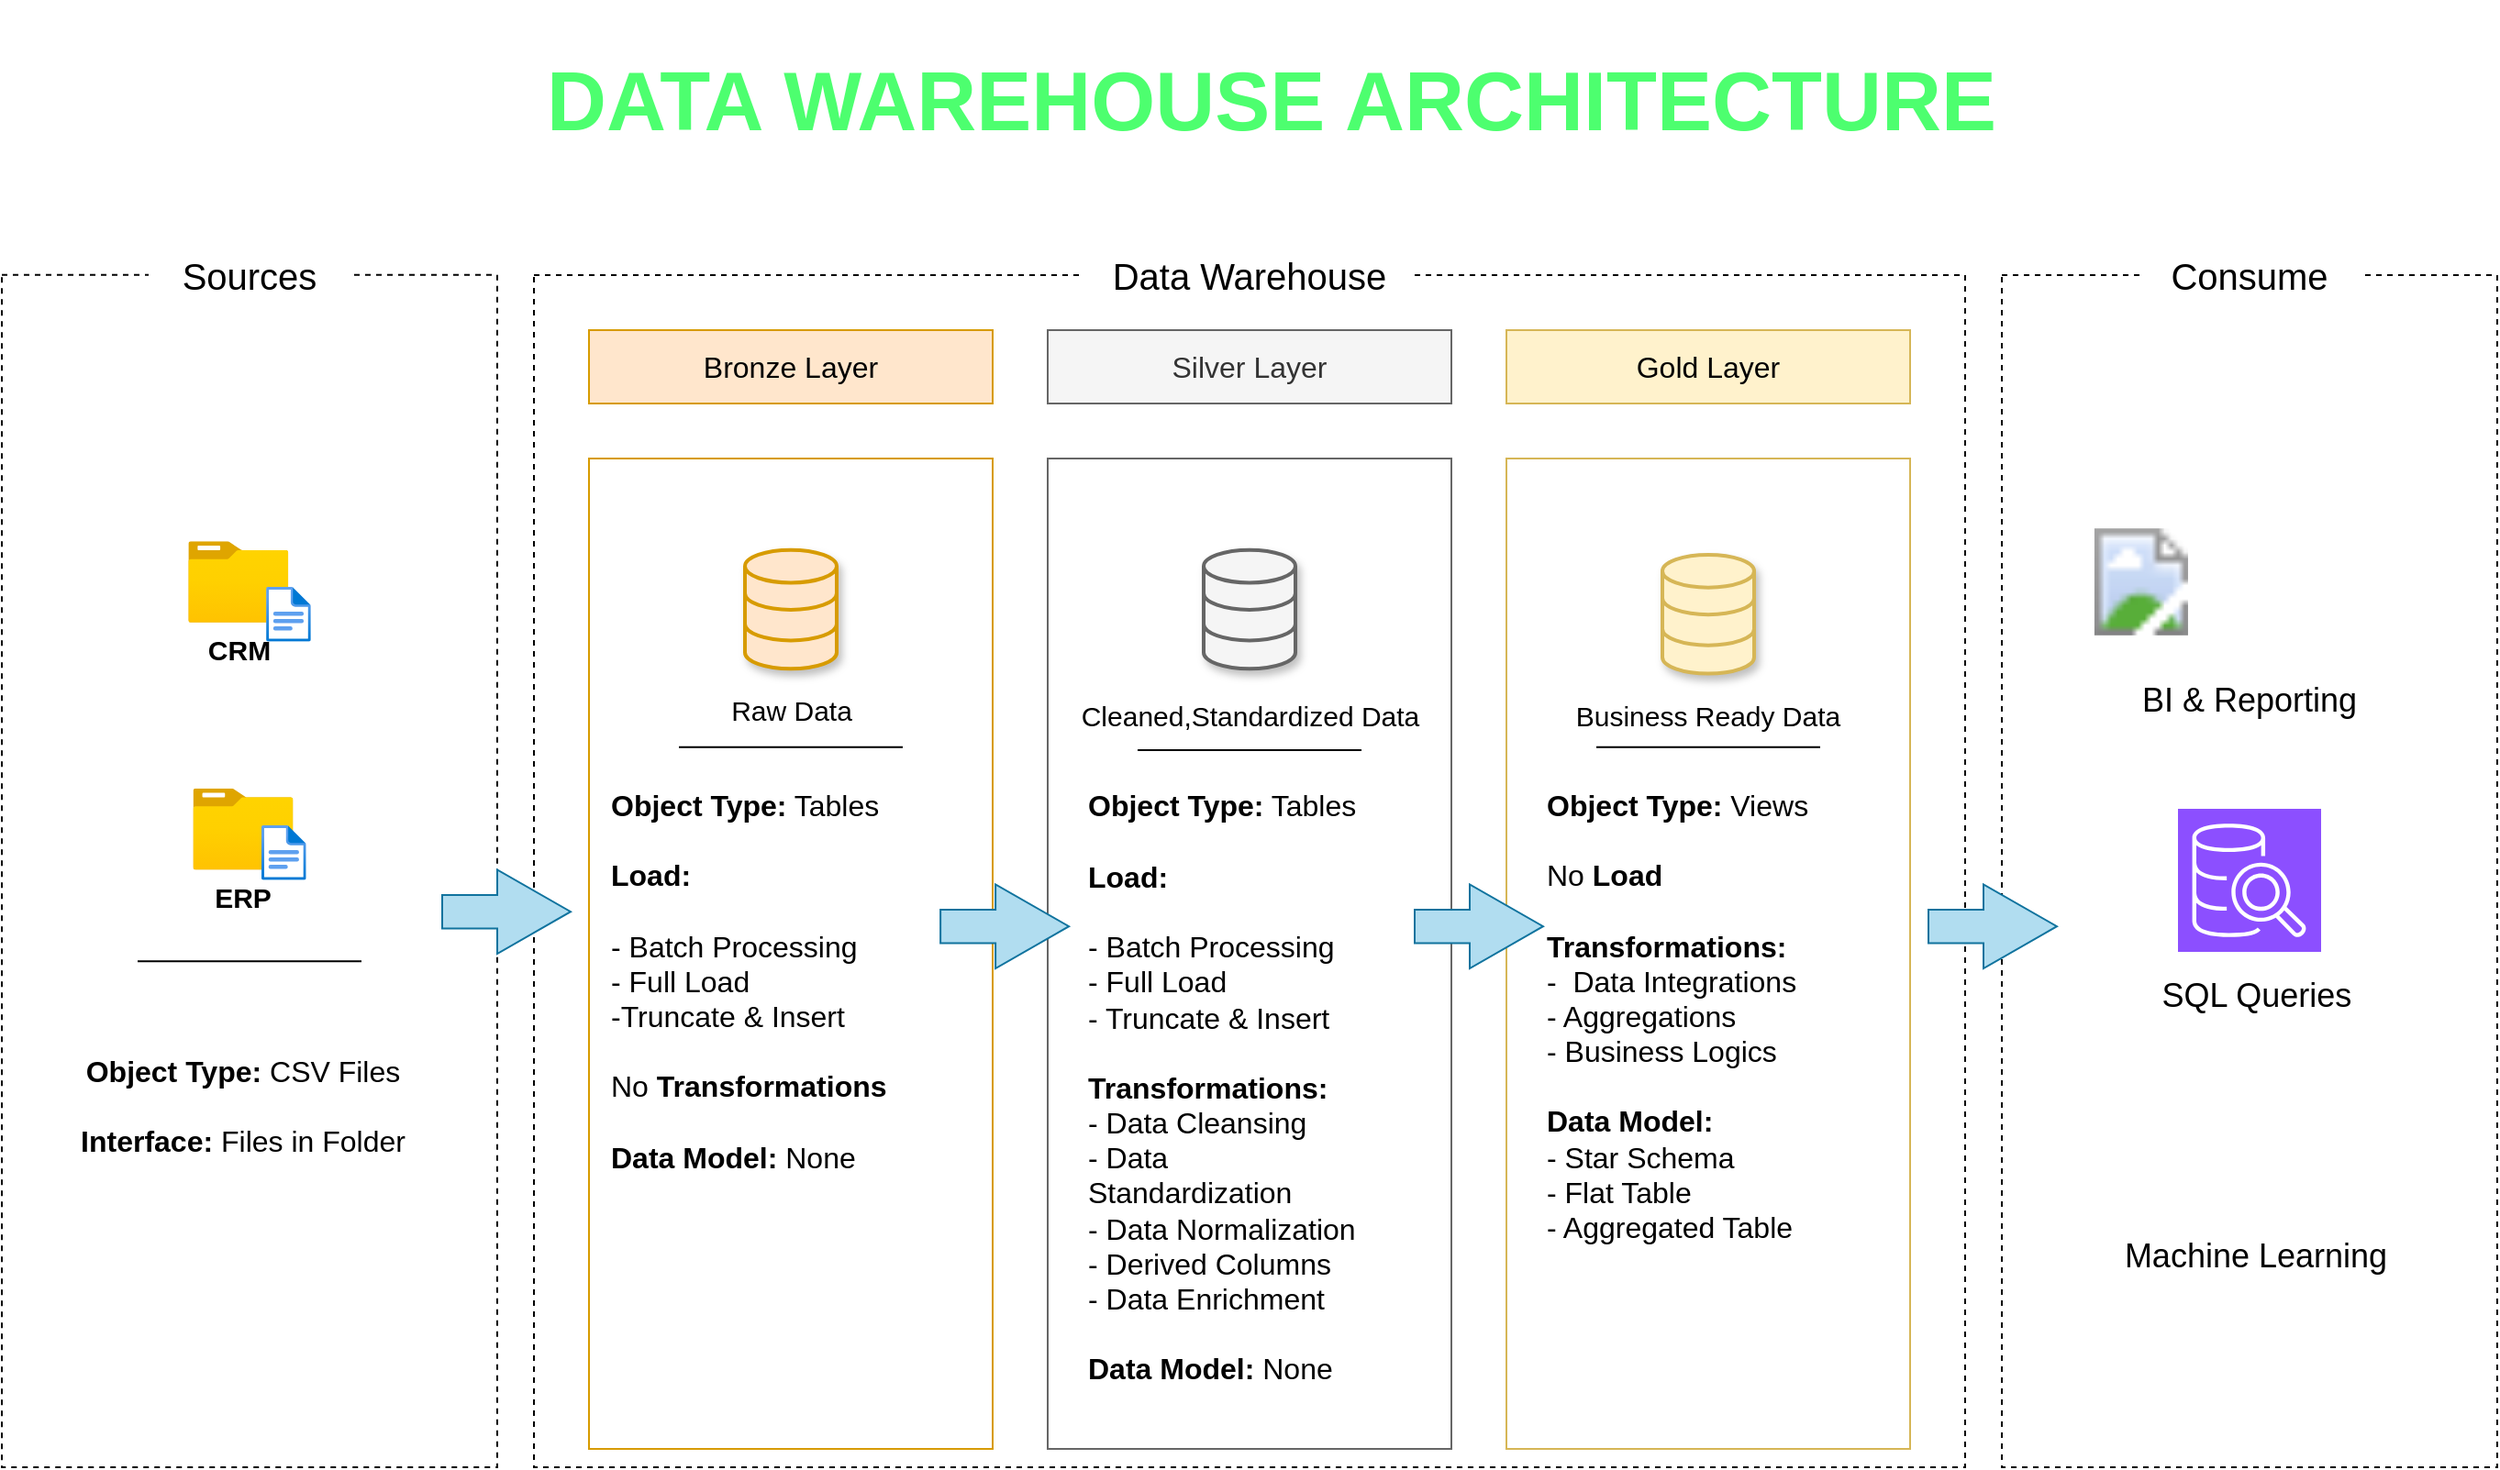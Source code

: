 <mxfile version="27.0.9">
  <diagram name="Page-1" id="UY2ruLLWdDnruDBQR4QM">
    <mxGraphModel dx="1892" dy="1726" grid="1" gridSize="10" guides="1" tooltips="1" connect="1" arrows="1" fold="1" page="1" pageScale="1" pageWidth="850" pageHeight="1100" math="0" shadow="0">
      <root>
        <mxCell id="0" />
        <mxCell id="1" parent="0" />
        <mxCell id="UpZLfn3hApG-5UfVSw03-1" value="" style="rounded=0;whiteSpace=wrap;html=1;fillColor=none;strokeColor=default;dashed=1;" parent="1" vertex="1">
          <mxGeometry x="-50" y="19.88" width="270" height="650.12" as="geometry" />
        </mxCell>
        <mxCell id="BT897vOsI5ZWPlRB8cwh-1" value="" style="rounded=0;whiteSpace=wrap;html=1;fillColor=none;strokeColor=default;dashed=1;" parent="1" vertex="1">
          <mxGeometry x="1040" y="20" width="270" height="650" as="geometry" />
        </mxCell>
        <mxCell id="UpZLfn3hApG-5UfVSw03-3" value="" style="rounded=0;whiteSpace=wrap;html=1;fillColor=none;strokeColor=default;dashed=1;" parent="1" vertex="1">
          <mxGeometry x="240" y="20" width="780" height="650" as="geometry" />
        </mxCell>
        <mxCell id="UpZLfn3hApG-5UfVSw03-2" value="&lt;font style=&quot;color: rgb(0, 0, 0); font-size: 20px;&quot;&gt;Sources&lt;/font&gt;" style="rounded=1;whiteSpace=wrap;html=1;glass=0;strokeColor=none;" parent="1" vertex="1">
          <mxGeometry x="30" width="110" height="40" as="geometry" />
        </mxCell>
        <mxCell id="UpZLfn3hApG-5UfVSw03-5" value="&lt;font style=&quot;color: rgb(0, 0, 0); font-size: 20px;&quot;&gt;Consume&lt;/font&gt;" style="rounded=1;whiteSpace=wrap;html=1;glass=0;strokeColor=none;" parent="1" vertex="1">
          <mxGeometry x="1115" width="120" height="40" as="geometry" />
        </mxCell>
        <mxCell id="UpZLfn3hApG-5UfVSw03-6" value="&lt;font style=&quot;color: rgb(0, 0, 0); font-size: 20px;&quot;&gt;Data Warehouse&lt;/font&gt;" style="rounded=1;whiteSpace=wrap;html=1;glass=0;strokeColor=none;" parent="1" vertex="1">
          <mxGeometry x="540" width="180" height="40" as="geometry" />
        </mxCell>
        <mxCell id="UpZLfn3hApG-5UfVSw03-7" value="&lt;font style=&quot;font-size: 16px;&quot;&gt;Bronze Layer&lt;/font&gt;" style="rounded=0;whiteSpace=wrap;html=1;fillColor=#ffe6cc;strokeColor=#d79b00;" parent="1" vertex="1">
          <mxGeometry x="270" y="50" width="220" height="40" as="geometry" />
        </mxCell>
        <mxCell id="BT897vOsI5ZWPlRB8cwh-3" value="&lt;font style=&quot;font-size: 16px;&quot;&gt;Silver Layer&lt;/font&gt;" style="rounded=0;whiteSpace=wrap;html=1;fillColor=#f5f5f5;strokeColor=#666666;fontColor=#333333;" parent="1" vertex="1">
          <mxGeometry x="520" y="50" width="220" height="40" as="geometry" />
        </mxCell>
        <mxCell id="BT897vOsI5ZWPlRB8cwh-4" value="&lt;font style=&quot;font-size: 16px;&quot;&gt;Gold Layer&lt;/font&gt;" style="rounded=0;whiteSpace=wrap;html=1;fillColor=#fff2cc;strokeColor=#d6b656;" parent="1" vertex="1">
          <mxGeometry x="770" y="50" width="220" height="40" as="geometry" />
        </mxCell>
        <mxCell id="UpZLfn3hApG-5UfVSw03-9" value="" style="rounded=0;whiteSpace=wrap;html=1;fillColor=none;strokeColor=#d79b00;" parent="1" vertex="1">
          <mxGeometry x="270" y="120" width="220" height="540" as="geometry" />
        </mxCell>
        <mxCell id="UpZLfn3hApG-5UfVSw03-13" value="" style="rounded=0;whiteSpace=wrap;html=1;fillColor=none;strokeColor=#d6b656;" parent="1" vertex="1">
          <mxGeometry x="770" y="120" width="220" height="540" as="geometry" />
        </mxCell>
        <mxCell id="UpZLfn3hApG-5UfVSw03-11" value="" style="rounded=0;whiteSpace=wrap;html=1;fillColor=none;fontColor=#333333;strokeColor=#666666;" parent="1" vertex="1">
          <mxGeometry x="520" y="120" width="220" height="540" as="geometry" />
        </mxCell>
        <mxCell id="UpZLfn3hApG-5UfVSw03-15" value="&lt;b&gt;&lt;font style=&quot;font-size: 15px;&quot;&gt;CRM&lt;/font&gt;&lt;/b&gt;" style="image;aspect=fixed;html=1;points=[];align=center;fontSize=12;image=img/lib/azure2/general/Folder_Blank.svg;" parent="1" vertex="1">
          <mxGeometry x="51.59" y="165.09" width="54.64" height="44.34" as="geometry" />
        </mxCell>
        <mxCell id="UpZLfn3hApG-5UfVSw03-17" value="&lt;b&gt;&lt;font style=&quot;font-size: 15px;&quot;&gt;ERP&lt;/font&gt;&lt;/b&gt;" style="image;aspect=fixed;html=1;points=[];align=center;fontSize=12;image=img/lib/azure2/general/Folder_Blank.svg;" parent="1" vertex="1">
          <mxGeometry x="54.17" y="299.88" width="54.64" height="44.34" as="geometry" />
        </mxCell>
        <mxCell id="UpZLfn3hApG-5UfVSw03-16" value="" style="image;aspect=fixed;html=1;points=[];align=center;fontSize=12;image=img/lib/azure2/general/File.svg;" parent="1" vertex="1">
          <mxGeometry x="94.05" y="189.88" width="24.35" height="30" as="geometry" />
        </mxCell>
        <mxCell id="UpZLfn3hApG-5UfVSw03-18" value="" style="image;aspect=fixed;html=1;points=[];align=center;fontSize=12;image=img/lib/azure2/general/File.svg;" parent="1" vertex="1">
          <mxGeometry x="91.49" y="319.88" width="24.35" height="30" as="geometry" />
        </mxCell>
        <mxCell id="UpZLfn3hApG-5UfVSw03-34" value="" style="endArrow=none;html=1;rounded=0;" parent="1" edge="1">
          <mxGeometry width="50" height="50" relative="1" as="geometry">
            <mxPoint x="146" y="394.12" as="sourcePoint" />
            <mxPoint x="24" y="394.12" as="targetPoint" />
          </mxGeometry>
        </mxCell>
        <mxCell id="UpZLfn3hApG-5UfVSw03-52" value="" style="endArrow=none;html=1;rounded=0;" parent="1" edge="1">
          <mxGeometry width="50" height="50" relative="1" as="geometry">
            <mxPoint x="441" y="277.38" as="sourcePoint" />
            <mxPoint x="319" y="277.38" as="targetPoint" />
          </mxGeometry>
        </mxCell>
        <mxCell id="UpZLfn3hApG-5UfVSw03-53" value="" style="endArrow=none;html=1;rounded=0;" parent="1" edge="1">
          <mxGeometry width="50" height="50" relative="1" as="geometry">
            <mxPoint x="691" y="279" as="sourcePoint" />
            <mxPoint x="569" y="279" as="targetPoint" />
          </mxGeometry>
        </mxCell>
        <mxCell id="UpZLfn3hApG-5UfVSw03-54" value="" style="endArrow=none;html=1;rounded=0;" parent="1" edge="1">
          <mxGeometry width="50" height="50" relative="1" as="geometry">
            <mxPoint x="941" y="277.38" as="sourcePoint" />
            <mxPoint x="819" y="277.38" as="targetPoint" />
          </mxGeometry>
        </mxCell>
        <mxCell id="UpZLfn3hApG-5UfVSw03-35" value="&lt;font style=&quot;font-size: 16px;&quot;&gt;&lt;b style=&quot;&quot;&gt;Object Type:&lt;/b&gt; CSV Files&lt;/font&gt;&lt;div&gt;&lt;font style=&quot;font-size: 16px;&quot;&gt;&lt;br&gt;&lt;/font&gt;&lt;div&gt;&lt;font style=&quot;font-size: 16px;&quot;&gt;&lt;b style=&quot;&quot;&gt;Interface:&lt;/b&gt; Files in Folder&lt;/font&gt;&lt;/div&gt;&lt;/div&gt;" style="text;html=1;align=center;verticalAlign=middle;whiteSpace=wrap;rounded=0;" parent="1" vertex="1">
          <mxGeometry x="-9.05" y="440" width="181.09" height="65.12" as="geometry" />
        </mxCell>
        <mxCell id="UpZLfn3hApG-5UfVSw03-57" value="&lt;font style=&quot;font-size: 16px;&quot;&gt;&lt;font style=&quot;&quot;&gt;&lt;b style=&quot;&quot;&gt;Object Type:&lt;/b&gt; &lt;/font&gt;&lt;font style=&quot;&quot;&gt;Tables&lt;/font&gt;&lt;/font&gt;&lt;div&gt;&lt;font style=&quot;font-size: 16px;&quot;&gt;&lt;br&gt;&lt;/font&gt;&lt;div&gt;&lt;font style=&quot;font-size: 16px;&quot;&gt;&lt;b&gt;Load:&lt;/b&gt;&amp;nbsp;&lt;/font&gt;&lt;/div&gt;&lt;div&gt;&lt;font style=&quot;font-size: 16px;&quot;&gt;&lt;br&gt;&lt;/font&gt;&lt;/div&gt;&lt;div&gt;&lt;span style=&quot;background-color: transparent; color: light-dark(rgb(0, 0, 0), rgb(255, 255, 255));&quot;&gt;&lt;font style=&quot;font-size: 16px;&quot;&gt;- Batch Processing&lt;/font&gt;&lt;/span&gt;&lt;/div&gt;&lt;/div&gt;&lt;div&gt;&lt;font style=&quot;font-size: 16px;&quot;&gt;- Full Load&lt;/font&gt;&lt;/div&gt;&lt;div&gt;&lt;font style=&quot;font-size: 16px;&quot;&gt;-Truncate &amp;amp; Insert&lt;/font&gt;&lt;/div&gt;&lt;div&gt;&lt;font style=&quot;font-size: 16px;&quot;&gt;&lt;br&gt;&lt;/font&gt;&lt;/div&gt;&lt;div&gt;&lt;font style=&quot;font-size: 16px;&quot;&gt;No&amp;nbsp;&lt;b&gt;Transformations&lt;/b&gt;&lt;/font&gt;&lt;/div&gt;&lt;div&gt;&lt;font style=&quot;font-size: 16px;&quot;&gt;&lt;b&gt;&lt;br&gt;&lt;/b&gt;&lt;/font&gt;&lt;/div&gt;&lt;div&gt;&lt;font style=&quot;font-size: 16px;&quot;&gt;&lt;b style=&quot;&quot;&gt;Data Model: &lt;/b&gt;None&lt;/font&gt;&lt;/div&gt;" style="text;html=1;align=left;verticalAlign=middle;whiteSpace=wrap;rounded=0;dashed=1;dashPattern=1 4;" parent="1" vertex="1">
          <mxGeometry x="280" y="370" width="150" height="70" as="geometry" />
        </mxCell>
        <mxCell id="UpZLfn3hApG-5UfVSw03-59" value="&lt;font style=&quot;font-size: 16px;&quot;&gt;&lt;font style=&quot;&quot;&gt;&lt;b style=&quot;&quot;&gt;Object Type:&lt;/b&gt; &lt;/font&gt;&lt;font style=&quot;&quot;&gt;Tables&lt;/font&gt;&lt;/font&gt;&lt;div&gt;&lt;font style=&quot;font-size: 16px;&quot;&gt;&lt;br&gt;&lt;/font&gt;&lt;div&gt;&lt;font style=&quot;font-size: 16px;&quot;&gt;&lt;b&gt;Load:&lt;/b&gt;&amp;nbsp;&lt;/font&gt;&lt;/div&gt;&lt;div&gt;&lt;font style=&quot;font-size: 16px;&quot;&gt;&lt;br&gt;&lt;/font&gt;&lt;/div&gt;&lt;div&gt;&lt;span style=&quot;background-color: transparent; color: light-dark(rgb(0, 0, 0), rgb(255, 255, 255));&quot;&gt;&lt;font style=&quot;font-size: 16px;&quot;&gt;- Batch Processing&lt;/font&gt;&lt;/span&gt;&lt;/div&gt;&lt;/div&gt;&lt;div&gt;&lt;font style=&quot;font-size: 16px;&quot;&gt;- Full Load&lt;/font&gt;&lt;/div&gt;&lt;div&gt;&lt;font style=&quot;font-size: 16px;&quot;&gt;- Truncate &amp;amp; Insert&lt;/font&gt;&lt;/div&gt;&lt;div&gt;&lt;b style=&quot;font-size: 16px; background-color: transparent; color: light-dark(rgb(0, 0, 0), rgb(255, 255, 255));&quot;&gt;&lt;br&gt;&lt;/b&gt;&lt;/div&gt;&lt;div&gt;&lt;b style=&quot;font-size: 16px; background-color: transparent; color: light-dark(rgb(0, 0, 0), rgb(255, 255, 255));&quot;&gt;Transformations:&lt;/b&gt;&lt;/div&gt;&lt;div&gt;&lt;span style=&quot;font-size: 16px; background-color: transparent; color: light-dark(rgb(0, 0, 0), rgb(255, 255, 255));&quot;&gt;- Data Cleansing&lt;/span&gt;&lt;/div&gt;&lt;div&gt;&lt;span style=&quot;font-size: 16px; background-color: transparent; color: light-dark(rgb(0, 0, 0), rgb(255, 255, 255));&quot;&gt;- Data Standardization&lt;/span&gt;&lt;/div&gt;&lt;div&gt;&lt;span style=&quot;font-size: 16px; background-color: transparent; color: light-dark(rgb(0, 0, 0), rgb(255, 255, 255));&quot;&gt;- Data Normalization&lt;/span&gt;&lt;/div&gt;&lt;div&gt;&lt;span style=&quot;font-size: 16px; background-color: transparent; color: light-dark(rgb(0, 0, 0), rgb(255, 255, 255));&quot;&gt;- Derived Columns&lt;/span&gt;&lt;/div&gt;&lt;div&gt;&lt;span style=&quot;font-size: 16px; background-color: transparent; color: light-dark(rgb(0, 0, 0), rgb(255, 255, 255));&quot;&gt;- Data Enrichment&lt;/span&gt;&lt;/div&gt;&lt;div&gt;&lt;font style=&quot;font-size: 16px;&quot;&gt;&lt;b&gt;&lt;br&gt;&lt;/b&gt;&lt;/font&gt;&lt;/div&gt;&lt;div&gt;&lt;font style=&quot;font-size: 16px;&quot;&gt;&lt;b style=&quot;&quot;&gt;Data Model: &lt;/b&gt;None&lt;/font&gt;&lt;/div&gt;" style="text;html=1;align=left;verticalAlign=middle;whiteSpace=wrap;rounded=0;dashed=1;dashPattern=1 4;" parent="1" vertex="1">
          <mxGeometry x="540" y="428" width="150" height="70" as="geometry" />
        </mxCell>
        <mxCell id="BT897vOsI5ZWPlRB8cwh-5" value="&lt;font style=&quot;font-size: 16px;&quot;&gt;&lt;font style=&quot;&quot;&gt;&lt;b style=&quot;&quot;&gt;Object Type:&lt;/b&gt; &lt;/font&gt;&lt;font style=&quot;&quot;&gt;Views&lt;/font&gt;&lt;/font&gt;&lt;div&gt;&lt;font style=&quot;font-size: 16px;&quot;&gt;&lt;br&gt;&lt;/font&gt;&lt;div&gt;&lt;font style=&quot;font-size: 16px;&quot;&gt;No&lt;b&gt; Load&lt;/b&gt;&lt;/font&gt;&lt;/div&gt;&lt;/div&gt;&lt;div&gt;&lt;font style=&quot;font-size: 16px;&quot;&gt;&lt;b&gt;&lt;br&gt;&lt;/b&gt;&lt;/font&gt;&lt;/div&gt;&lt;div&gt;&lt;b style=&quot;background-color: transparent; color: light-dark(rgb(0, 0, 0), rgb(255, 255, 255)); font-size: 16px;&quot;&gt;Transformations:&lt;/b&gt;&lt;/div&gt;&lt;div&gt;&lt;span style=&quot;font-size: 16px; background-color: transparent; color: light-dark(rgb(0, 0, 0), rgb(255, 255, 255));&quot;&gt;-&amp;nbsp; Data Integrations&lt;/span&gt;&lt;/div&gt;&lt;div&gt;&lt;span style=&quot;font-size: 16px; background-color: transparent; color: light-dark(rgb(0, 0, 0), rgb(255, 255, 255));&quot;&gt;- Aggregations&lt;/span&gt;&lt;/div&gt;&lt;div&gt;&lt;span style=&quot;font-size: 16px; background-color: transparent; color: light-dark(rgb(0, 0, 0), rgb(255, 255, 255));&quot;&gt;- Business Logics&lt;/span&gt;&lt;/div&gt;&lt;div&gt;&lt;b style=&quot;font-size: 16px; background-color: transparent; color: light-dark(rgb(0, 0, 0), rgb(255, 255, 255));&quot;&gt;&lt;br&gt;&lt;/b&gt;&lt;/div&gt;&lt;div&gt;&lt;b style=&quot;font-size: 16px; background-color: transparent; color: light-dark(rgb(0, 0, 0), rgb(255, 255, 255));&quot;&gt;Data Model:&amp;nbsp;&lt;/b&gt;&lt;/div&gt;&lt;div&gt;&lt;span style=&quot;font-size: 16px; background-color: transparent; color: light-dark(rgb(0, 0, 0), rgb(255, 255, 255));&quot;&gt;- Star Schema&lt;/span&gt;&lt;/div&gt;&lt;div&gt;&lt;span style=&quot;font-size: 16px; background-color: transparent; color: light-dark(rgb(0, 0, 0), rgb(255, 255, 255));&quot;&gt;- Flat Table&lt;/span&gt;&lt;/div&gt;&lt;div&gt;&lt;span style=&quot;font-size: 16px; background-color: transparent; color: light-dark(rgb(0, 0, 0), rgb(255, 255, 255));&quot;&gt;- Aggregated Table&lt;/span&gt;&lt;/div&gt;" style="text;html=1;align=left;verticalAlign=middle;whiteSpace=wrap;rounded=0;dashed=1;dashPattern=1 4;" parent="1" vertex="1">
          <mxGeometry x="790" y="389" width="150" height="70" as="geometry" />
        </mxCell>
        <mxCell id="UpZLfn3hApG-5UfVSw03-37" value="" style="html=1;verticalLabelPosition=bottom;align=center;labelBackgroundColor=#ffffff;verticalAlign=top;strokeWidth=2;strokeColor=#d79b00;shadow=1;dashed=0;shape=mxgraph.ios7.icons.data;fillColor=#ffe6cc;" parent="1" vertex="1">
          <mxGeometry x="355" y="169.88" width="50" height="64.76" as="geometry" />
        </mxCell>
        <mxCell id="UpZLfn3hApG-5UfVSw03-38" value="" style="html=1;verticalLabelPosition=bottom;align=center;labelBackgroundColor=#ffffff;verticalAlign=top;strokeWidth=2;shadow=1;dashed=0;shape=mxgraph.ios7.icons.data;fillColor=#f5f5f5;fontColor=#333333;strokeColor=#666666;" parent="1" vertex="1">
          <mxGeometry x="605" y="169.88" width="50" height="64.76" as="geometry" />
        </mxCell>
        <mxCell id="UpZLfn3hApG-5UfVSw03-39" value="" style="html=1;verticalLabelPosition=bottom;align=center;labelBackgroundColor=#ffffff;verticalAlign=top;strokeWidth=2;strokeColor=#d6b656;shadow=1;dashed=0;shape=mxgraph.ios7.icons.data;fillColor=#fff2cc;" parent="1" vertex="1">
          <mxGeometry x="855" y="172.5" width="50" height="64.76" as="geometry" />
        </mxCell>
        <mxCell id="UpZLfn3hApG-5UfVSw03-44" value="&lt;font style=&quot;font-size: 15px;&quot;&gt;Raw Data&lt;/font&gt;" style="text;html=1;align=center;verticalAlign=middle;whiteSpace=wrap;rounded=0;" parent="1" vertex="1">
          <mxGeometry x="342.5" y="242.38" width="75" height="30" as="geometry" />
        </mxCell>
        <mxCell id="UpZLfn3hApG-5UfVSw03-47" value="&lt;font style=&quot;font-size: 15px;&quot;&gt;Business Ready Data&lt;/font&gt;" style="text;html=1;align=center;verticalAlign=middle;whiteSpace=wrap;rounded=0;" parent="1" vertex="1">
          <mxGeometry x="805" y="242.38" width="150" height="35" as="geometry" />
        </mxCell>
        <mxCell id="UpZLfn3hApG-5UfVSw03-45" value="&lt;font style=&quot;font-size: 15px;&quot;&gt;Cleaned,Standardized Data&lt;/font&gt;" style="text;html=1;align=center;verticalAlign=middle;whiteSpace=wrap;rounded=0;" parent="1" vertex="1">
          <mxGeometry x="531.56" y="219.88" width="196.88" height="80" as="geometry" />
        </mxCell>
        <mxCell id="BT897vOsI5ZWPlRB8cwh-8" value="" style="image;aspect=fixed;html=1;points=[];align=center;fontSize=12;image=img/lib/azure2/power_platform/PowerBI.svg;rounded=0;strokeColor=#d79b00;verticalAlign=middle;fontFamily=Helvetica;fontColor=default;fillColor=none;" parent="1" vertex="1">
          <mxGeometry x="1090.47" y="153.26" width="51" height="68" as="geometry" />
        </mxCell>
        <mxCell id="BT897vOsI5ZWPlRB8cwh-41" value="" style="shape=image;verticalLabelPosition=bottom;labelBackgroundColor=default;verticalAlign=top;aspect=fixed;imageAspect=0;image=https://cdn.prod.website-files.com/613513981b0efaf850830620/630bc054208c37aee7fe0689_tableau-software.svg;" parent="1" vertex="1">
          <mxGeometry x="1170" y="120" width="126.39" height="124.7" as="geometry" />
        </mxCell>
        <mxCell id="BT897vOsI5ZWPlRB8cwh-43" value="" style="sketch=0;points=[[0,0,0],[0.25,0,0],[0.5,0,0],[0.75,0,0],[1,0,0],[0,1,0],[0.25,1,0],[0.5,1,0],[0.75,1,0],[1,1,0],[0,0.25,0],[0,0.5,0],[0,0.75,0],[1,0.25,0],[1,0.5,0],[1,0.75,0]];outlineConnect=0;fontColor=#232F3E;fillColor=#8C4FFF;strokeColor=#ffffff;dashed=0;verticalLabelPosition=bottom;verticalAlign=top;align=center;html=1;fontSize=12;fontStyle=0;aspect=fixed;shape=mxgraph.aws4.resourceIcon;resIcon=mxgraph.aws4.sql_workbench;rounded=0;fontFamily=Helvetica;" parent="1" vertex="1">
          <mxGeometry x="1136" y="311" width="78" height="78" as="geometry" />
        </mxCell>
        <mxCell id="BT897vOsI5ZWPlRB8cwh-45" value="" style="shape=image;verticalLabelPosition=bottom;labelBackgroundColor=default;verticalAlign=top;aspect=fixed;imageAspect=0;image=https://cdn.imgbin.com/19/8/21/imgbin-machine-learning-deep-learning-artificial-intelligence-computer-icons-others-e0a83quVGUP7JHVgGqv8SPRas.jpg;" parent="1" vertex="1">
          <mxGeometry x="1136" y="459" width="85.5" height="70" as="geometry" />
        </mxCell>
        <mxCell id="BT897vOsI5ZWPlRB8cwh-47" value="&lt;font style=&quot;font-size: 18px;&quot;&gt;BI &amp;amp; Reporting&lt;/font&gt;" style="text;html=1;align=center;verticalAlign=middle;whiteSpace=wrap;rounded=0;fontFamily=Helvetica;fontSize=12;fontColor=default;" parent="1" vertex="1">
          <mxGeometry x="1113" y="237.26" width="124" height="30" as="geometry" />
        </mxCell>
        <mxCell id="BT897vOsI5ZWPlRB8cwh-48" value="&lt;font style=&quot;font-size: 18px;&quot;&gt;SQL Queries&lt;/font&gt;" style="text;html=1;align=center;verticalAlign=middle;whiteSpace=wrap;rounded=0;fontFamily=Helvetica;fontSize=12;fontColor=default;" parent="1" vertex="1">
          <mxGeometry x="1116.75" y="398" width="124" height="30" as="geometry" />
        </mxCell>
        <mxCell id="BT897vOsI5ZWPlRB8cwh-49" value="&lt;font style=&quot;font-size: 18px;&quot;&gt;Machine Learning&lt;/font&gt;" style="text;html=1;align=center;verticalAlign=middle;whiteSpace=wrap;rounded=0;fontFamily=Helvetica;fontSize=12;fontColor=default;" parent="1" vertex="1">
          <mxGeometry x="1102.13" y="540" width="153.25" height="30" as="geometry" />
        </mxCell>
        <mxCell id="BT897vOsI5ZWPlRB8cwh-50" value="" style="html=1;shadow=0;dashed=0;align=center;verticalAlign=middle;shape=mxgraph.arrows2.arrow;dy=0.6;dx=40;notch=0;rounded=0;strokeColor=#10739e;fontFamily=Helvetica;fontSize=12;fillColor=#b1ddf0;" parent="1" vertex="1">
          <mxGeometry x="190" y="344.22" width="70" height="45.78" as="geometry" />
        </mxCell>
        <mxCell id="BT897vOsI5ZWPlRB8cwh-51" value="" style="html=1;shadow=0;dashed=0;align=center;verticalAlign=middle;shape=mxgraph.arrows2.arrow;dy=0.6;dx=40;notch=0;rounded=0;strokeColor=#10739e;fontFamily=Helvetica;fontSize=12;fillColor=#b1ddf0;" parent="1" vertex="1">
          <mxGeometry x="461.56" y="352.22" width="70" height="45.78" as="geometry" />
        </mxCell>
        <mxCell id="BT897vOsI5ZWPlRB8cwh-52" value="" style="html=1;shadow=0;dashed=0;align=center;verticalAlign=middle;shape=mxgraph.arrows2.arrow;dy=0.6;dx=40;notch=0;rounded=0;strokeColor=#10739e;fontFamily=Helvetica;fontSize=12;fillColor=#b1ddf0;" parent="1" vertex="1">
          <mxGeometry x="1000" y="352.22" width="70" height="45.78" as="geometry" />
        </mxCell>
        <mxCell id="BT897vOsI5ZWPlRB8cwh-53" value="" style="html=1;shadow=0;dashed=0;align=center;verticalAlign=middle;shape=mxgraph.arrows2.arrow;dy=0.6;dx=40;notch=0;rounded=0;strokeColor=#10739e;fontFamily=Helvetica;fontSize=12;fillColor=#b1ddf0;" parent="1" vertex="1">
          <mxGeometry x="720" y="352.22" width="70" height="45.78" as="geometry" />
        </mxCell>
        <mxCell id="BT897vOsI5ZWPlRB8cwh-54" value="&lt;font style=&quot;font-size: 45px; color: rgb(77, 255, 111);&quot;&gt;&lt;b&gt;DATA WAREHOUSE ARCHITECTURE&lt;/b&gt;&lt;/font&gt;" style="text;html=1;align=center;verticalAlign=middle;whiteSpace=wrap;rounded=0;fontFamily=Helvetica;fontSize=12;fontColor=default;" parent="1" vertex="1">
          <mxGeometry x="182.13" y="-130" width="920" height="110" as="geometry" />
        </mxCell>
      </root>
    </mxGraphModel>
  </diagram>
</mxfile>
